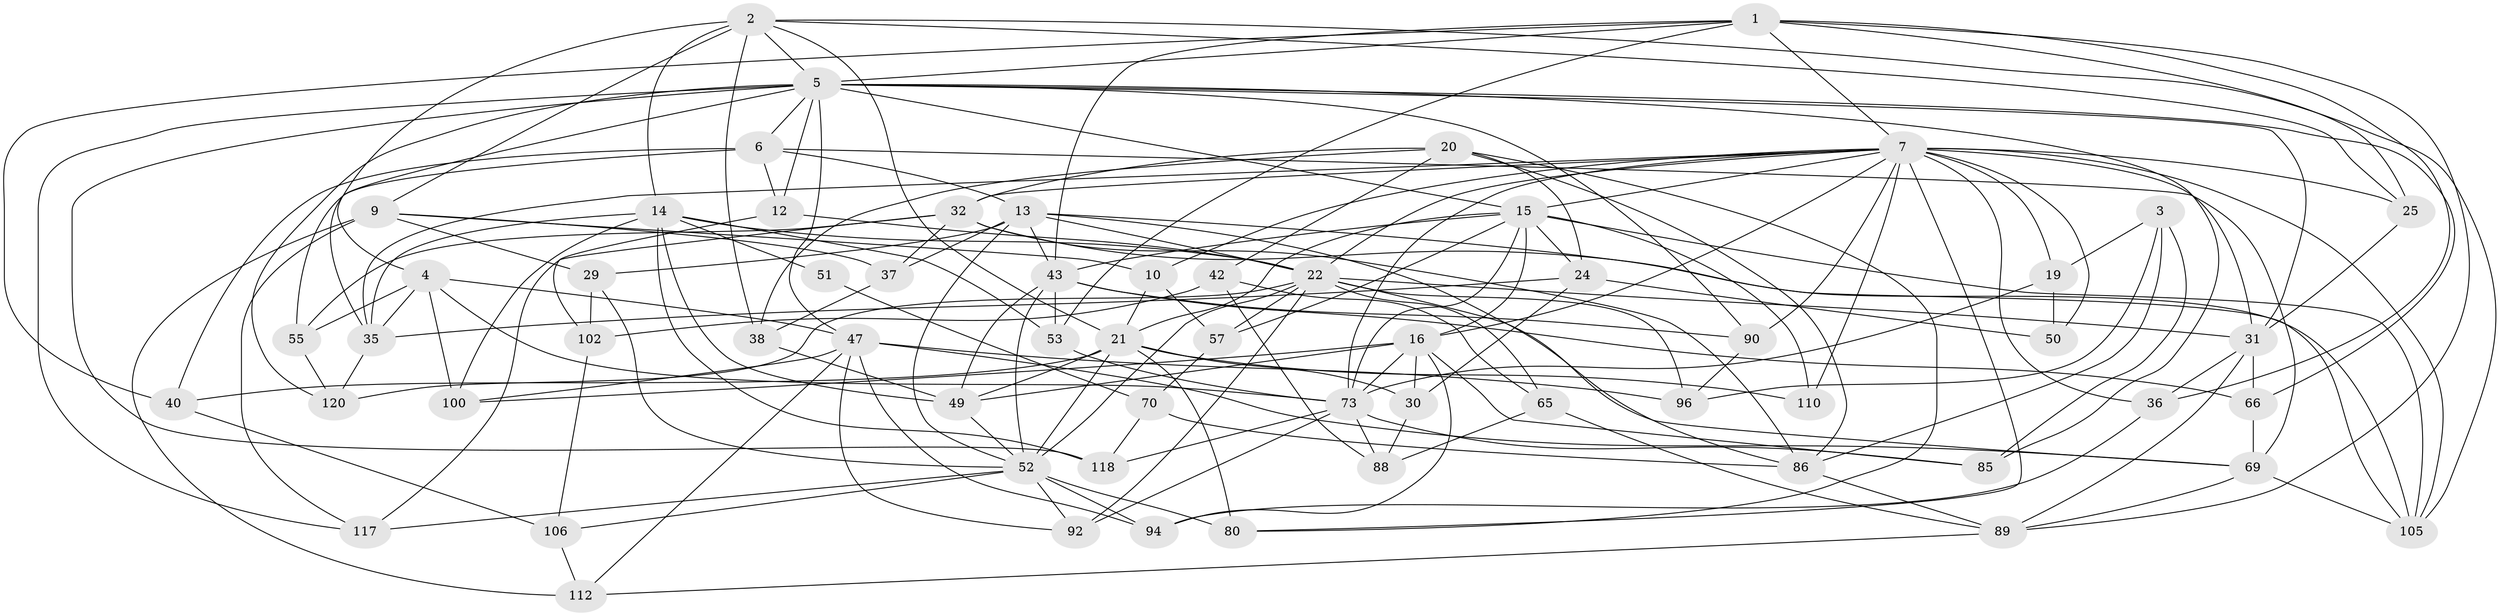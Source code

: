 // original degree distribution, {4: 1.0}
// Generated by graph-tools (version 1.1) at 2025/16/03/09/25 04:16:12]
// undirected, 62 vertices, 177 edges
graph export_dot {
graph [start="1"]
  node [color=gray90,style=filled];
  1 [super="+11"];
  2 [super="+17"];
  3;
  4 [super="+77"];
  5 [super="+33+8"];
  6 [super="+91"];
  7 [super="+26+54+45"];
  9 [super="+59"];
  10;
  12;
  13 [super="+87+28"];
  14 [super="+27+18+64"];
  15 [super="+48+107"];
  16 [super="+122+23"];
  19;
  20 [super="+39"];
  21 [super="+75+34"];
  22 [super="+44+84+58"];
  24 [super="+103"];
  25;
  29;
  30;
  31 [super="+41"];
  32 [super="+76+108"];
  35 [super="+63"];
  36;
  37;
  38;
  40;
  42;
  43 [super="+124+61"];
  47 [super="+83"];
  49 [super="+109"];
  50;
  51;
  52 [super="+78+60"];
  53;
  55;
  57;
  65;
  66;
  69 [super="+99"];
  70;
  73 [super="+115+121+104"];
  80 [super="+101"];
  85;
  86 [super="+116"];
  88;
  89 [super="+114"];
  90;
  92;
  94;
  96;
  100;
  102;
  105 [super="+113"];
  106;
  110;
  112;
  117;
  118;
  120;
  1 -- 89;
  1 -- 53;
  1 -- 25;
  1 -- 36;
  1 -- 40;
  1 -- 43;
  1 -- 7;
  1 -- 5;
  2 -- 38;
  2 -- 21;
  2 -- 5;
  2 -- 105;
  2 -- 4;
  2 -- 9;
  2 -- 25;
  2 -- 14;
  3 -- 19;
  3 -- 86;
  3 -- 85;
  3 -- 96;
  4 -- 100;
  4 -- 73;
  4 -- 35;
  4 -- 47;
  4 -- 55;
  5 -- 15;
  5 -- 6;
  5 -- 47;
  5 -- 31;
  5 -- 66;
  5 -- 35;
  5 -- 12;
  5 -- 117;
  5 -- 118;
  5 -- 85;
  5 -- 120;
  5 -- 90;
  6 -- 40;
  6 -- 55;
  6 -- 12;
  6 -- 69;
  6 -- 13;
  7 -- 73;
  7 -- 32 [weight=2];
  7 -- 10;
  7 -- 35;
  7 -- 80;
  7 -- 19;
  7 -- 22;
  7 -- 105;
  7 -- 110 [weight=2];
  7 -- 31 [weight=2];
  7 -- 36;
  7 -- 15;
  7 -- 16;
  7 -- 50;
  7 -- 25;
  7 -- 90;
  9 -- 117;
  9 -- 112;
  9 -- 10;
  9 -- 37;
  9 -- 29;
  10 -- 57;
  10 -- 21;
  12 -- 102;
  12 -- 22;
  13 -- 86;
  13 -- 37;
  13 -- 22;
  13 -- 105;
  13 -- 29;
  13 -- 52;
  13 -- 43;
  14 -- 51 [weight=3];
  14 -- 100;
  14 -- 22;
  14 -- 49;
  14 -- 53;
  14 -- 118;
  14 -- 35;
  15 -- 105;
  15 -- 57;
  15 -- 110;
  15 -- 21;
  15 -- 43;
  15 -- 24;
  15 -- 73;
  15 -- 16;
  16 -- 73;
  16 -- 49;
  16 -- 85;
  16 -- 100;
  16 -- 94;
  16 -- 30;
  19 -- 50;
  19 -- 73;
  20 -- 80;
  20 -- 32;
  20 -- 86;
  20 -- 42;
  20 -- 38;
  20 -- 24;
  21 -- 40;
  21 -- 80 [weight=2];
  21 -- 30;
  21 -- 49;
  21 -- 110;
  21 -- 52;
  22 -- 120;
  22 -- 96;
  22 -- 65;
  22 -- 69;
  22 -- 57;
  22 -- 92;
  22 -- 31;
  22 -- 52;
  24 -- 50 [weight=2];
  24 -- 35;
  24 -- 30;
  25 -- 31;
  29 -- 102;
  29 -- 52;
  30 -- 88;
  31 -- 36;
  31 -- 89;
  31 -- 66;
  32 -- 55;
  32 -- 37;
  32 -- 86;
  32 -- 117;
  32 -- 105;
  35 -- 120;
  36 -- 94;
  37 -- 38;
  38 -- 49;
  40 -- 106;
  42 -- 88;
  42 -- 102;
  42 -- 65;
  43 -- 90;
  43 -- 49;
  43 -- 53;
  43 -- 52;
  43 -- 66;
  47 -- 96;
  47 -- 112;
  47 -- 100;
  47 -- 92;
  47 -- 94;
  47 -- 69;
  49 -- 52;
  51 -- 70;
  52 -- 92;
  52 -- 117;
  52 -- 80 [weight=2];
  52 -- 94;
  52 -- 106;
  53 -- 73;
  55 -- 120;
  57 -- 70;
  65 -- 89;
  65 -- 88;
  66 -- 69;
  69 -- 89;
  69 -- 105;
  70 -- 118;
  70 -- 86;
  73 -- 118;
  73 -- 92;
  73 -- 85;
  73 -- 88;
  86 -- 89;
  89 -- 112;
  90 -- 96;
  102 -- 106;
  106 -- 112;
}
